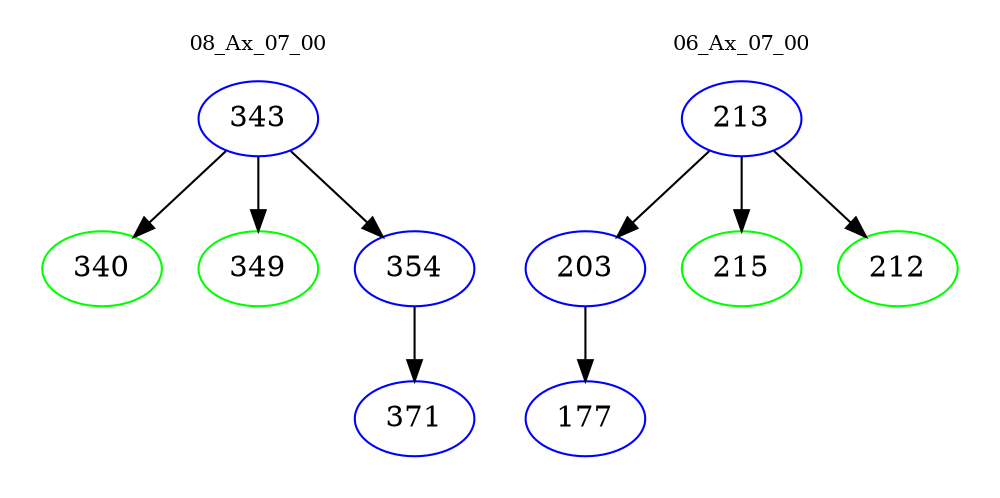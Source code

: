 digraph{
subgraph cluster_0 {
color = white
label = "08_Ax_07_00";
fontsize=10;
T0_343 [label="343", color="blue"]
T0_343 -> T0_340 [color="black"]
T0_340 [label="340", color="green"]
T0_343 -> T0_349 [color="black"]
T0_349 [label="349", color="green"]
T0_343 -> T0_354 [color="black"]
T0_354 [label="354", color="blue"]
T0_354 -> T0_371 [color="black"]
T0_371 [label="371", color="blue"]
}
subgraph cluster_1 {
color = white
label = "06_Ax_07_00";
fontsize=10;
T1_213 [label="213", color="blue"]
T1_213 -> T1_203 [color="black"]
T1_203 [label="203", color="blue"]
T1_203 -> T1_177 [color="black"]
T1_177 [label="177", color="blue"]
T1_213 -> T1_215 [color="black"]
T1_215 [label="215", color="green"]
T1_213 -> T1_212 [color="black"]
T1_212 [label="212", color="green"]
}
}
